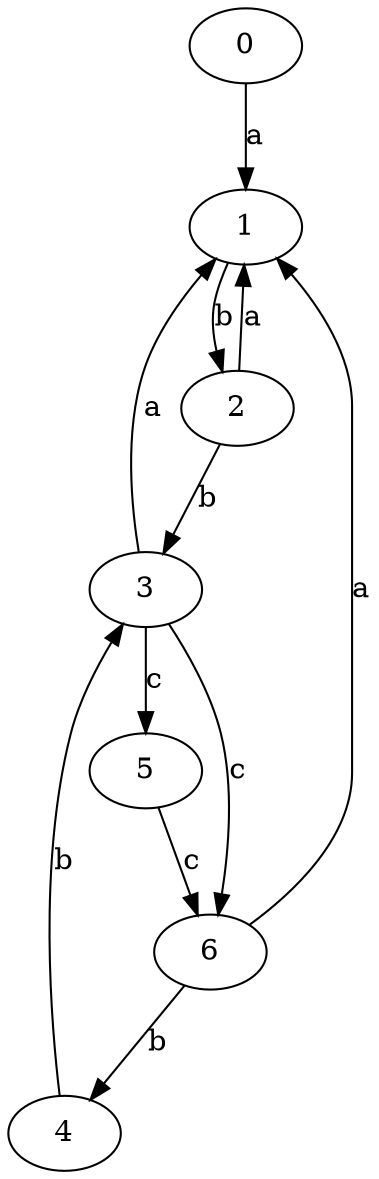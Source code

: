 strict digraph  {
1;
2;
3;
0;
4;
5;
6;
1 -> 2  [label=b];
2 -> 1  [label=a];
2 -> 3  [label=b];
3 -> 1  [label=a];
3 -> 5  [label=c];
3 -> 6  [label=c];
0 -> 1  [label=a];
4 -> 3  [label=b];
5 -> 6  [label=c];
6 -> 1  [label=a];
6 -> 4  [label=b];
}
